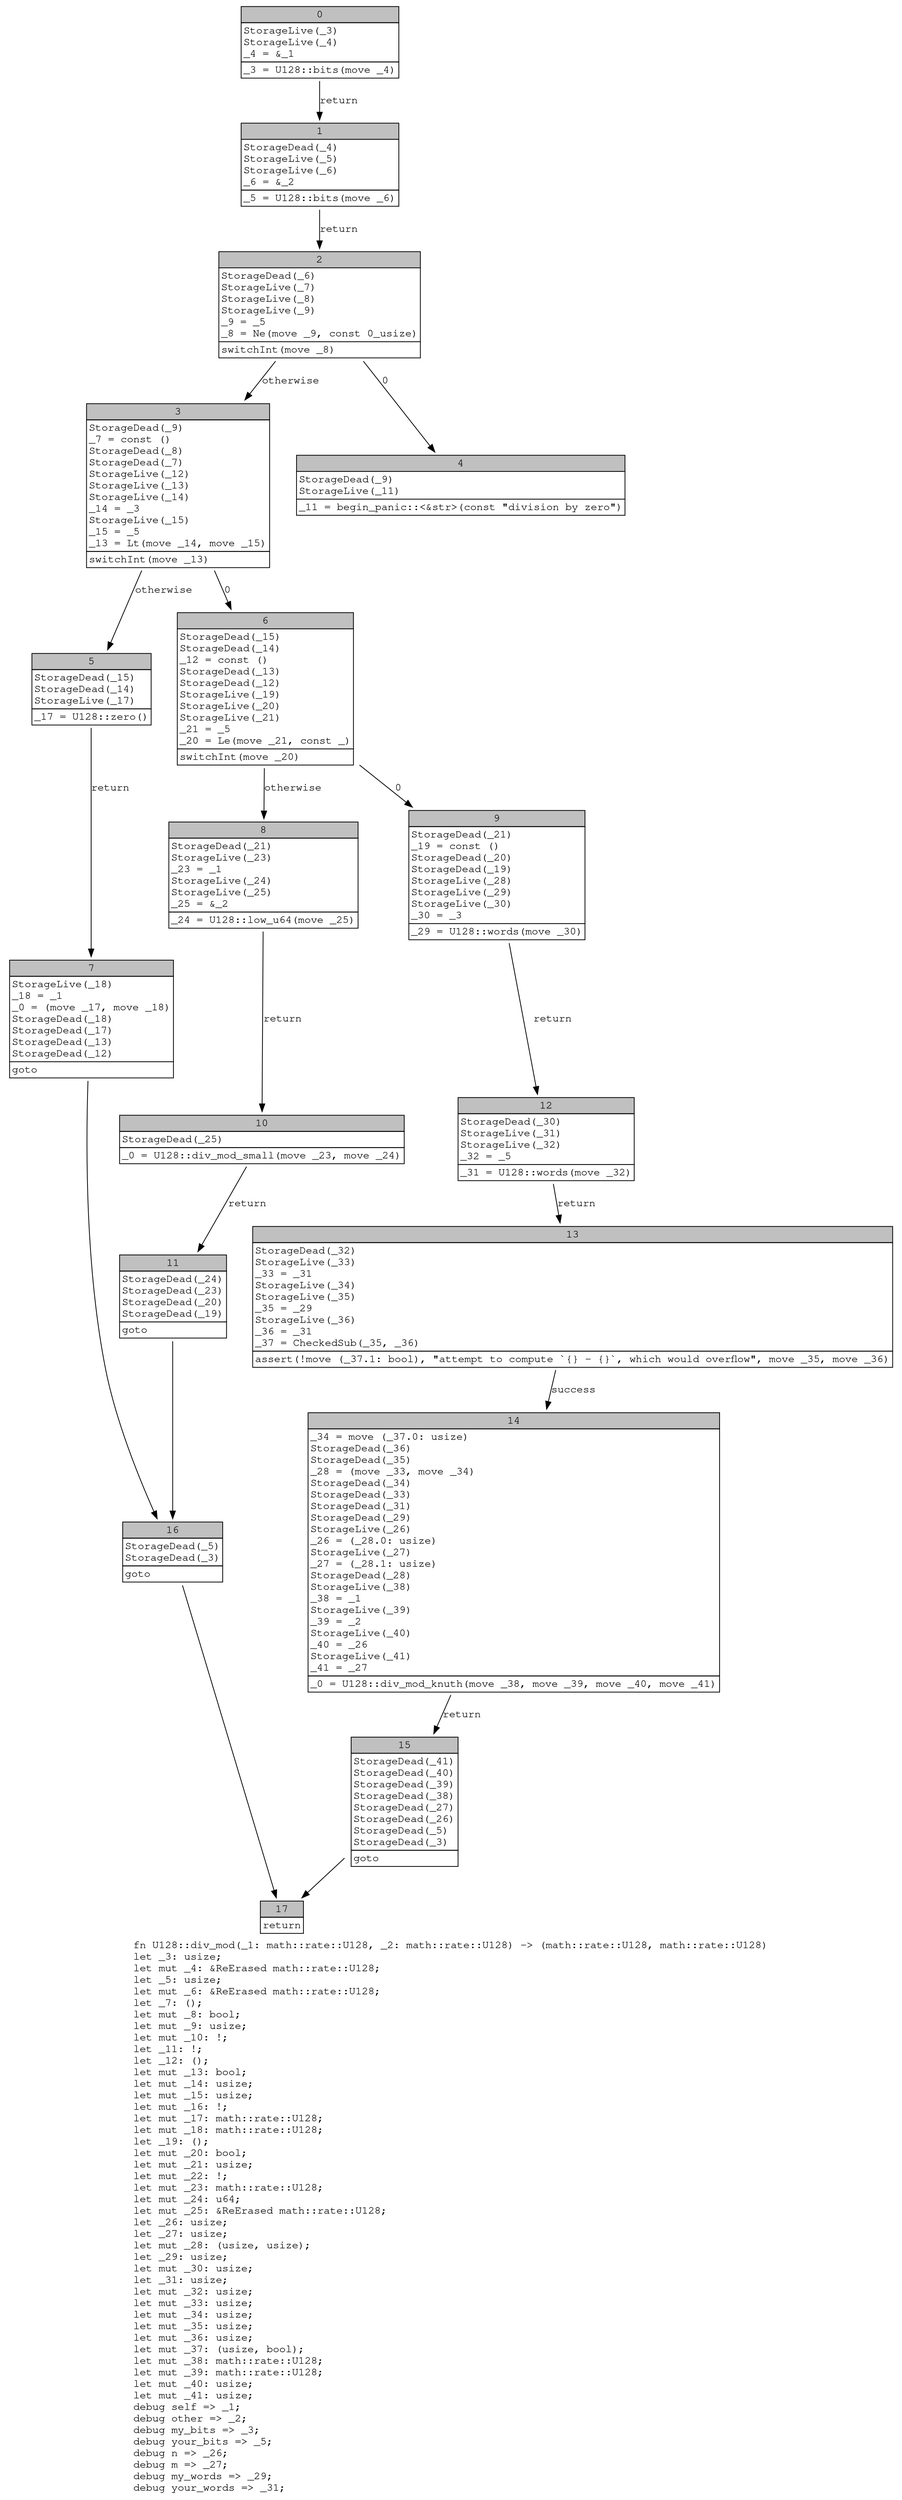 digraph Mir_0_1372 {
    graph [fontname="Courier, monospace"];
    node [fontname="Courier, monospace"];
    edge [fontname="Courier, monospace"];
    label=<fn U128::div_mod(_1: math::rate::U128, _2: math::rate::U128) -&gt; (math::rate::U128, math::rate::U128)<br align="left"/>let _3: usize;<br align="left"/>let mut _4: &amp;ReErased math::rate::U128;<br align="left"/>let _5: usize;<br align="left"/>let mut _6: &amp;ReErased math::rate::U128;<br align="left"/>let _7: ();<br align="left"/>let mut _8: bool;<br align="left"/>let mut _9: usize;<br align="left"/>let mut _10: !;<br align="left"/>let _11: !;<br align="left"/>let _12: ();<br align="left"/>let mut _13: bool;<br align="left"/>let mut _14: usize;<br align="left"/>let mut _15: usize;<br align="left"/>let mut _16: !;<br align="left"/>let mut _17: math::rate::U128;<br align="left"/>let mut _18: math::rate::U128;<br align="left"/>let _19: ();<br align="left"/>let mut _20: bool;<br align="left"/>let mut _21: usize;<br align="left"/>let mut _22: !;<br align="left"/>let mut _23: math::rate::U128;<br align="left"/>let mut _24: u64;<br align="left"/>let mut _25: &amp;ReErased math::rate::U128;<br align="left"/>let _26: usize;<br align="left"/>let _27: usize;<br align="left"/>let mut _28: (usize, usize);<br align="left"/>let _29: usize;<br align="left"/>let mut _30: usize;<br align="left"/>let _31: usize;<br align="left"/>let mut _32: usize;<br align="left"/>let mut _33: usize;<br align="left"/>let mut _34: usize;<br align="left"/>let mut _35: usize;<br align="left"/>let mut _36: usize;<br align="left"/>let mut _37: (usize, bool);<br align="left"/>let mut _38: math::rate::U128;<br align="left"/>let mut _39: math::rate::U128;<br align="left"/>let mut _40: usize;<br align="left"/>let mut _41: usize;<br align="left"/>debug self =&gt; _1;<br align="left"/>debug other =&gt; _2;<br align="left"/>debug my_bits =&gt; _3;<br align="left"/>debug your_bits =&gt; _5;<br align="left"/>debug n =&gt; _26;<br align="left"/>debug m =&gt; _27;<br align="left"/>debug my_words =&gt; _29;<br align="left"/>debug your_words =&gt; _31;<br align="left"/>>;
    bb0__0_1372 [shape="none", label=<<table border="0" cellborder="1" cellspacing="0"><tr><td bgcolor="gray" align="center" colspan="1">0</td></tr><tr><td align="left" balign="left">StorageLive(_3)<br/>StorageLive(_4)<br/>_4 = &amp;_1<br/></td></tr><tr><td align="left">_3 = U128::bits(move _4)</td></tr></table>>];
    bb1__0_1372 [shape="none", label=<<table border="0" cellborder="1" cellspacing="0"><tr><td bgcolor="gray" align="center" colspan="1">1</td></tr><tr><td align="left" balign="left">StorageDead(_4)<br/>StorageLive(_5)<br/>StorageLive(_6)<br/>_6 = &amp;_2<br/></td></tr><tr><td align="left">_5 = U128::bits(move _6)</td></tr></table>>];
    bb2__0_1372 [shape="none", label=<<table border="0" cellborder="1" cellspacing="0"><tr><td bgcolor="gray" align="center" colspan="1">2</td></tr><tr><td align="left" balign="left">StorageDead(_6)<br/>StorageLive(_7)<br/>StorageLive(_8)<br/>StorageLive(_9)<br/>_9 = _5<br/>_8 = Ne(move _9, const 0_usize)<br/></td></tr><tr><td align="left">switchInt(move _8)</td></tr></table>>];
    bb3__0_1372 [shape="none", label=<<table border="0" cellborder="1" cellspacing="0"><tr><td bgcolor="gray" align="center" colspan="1">3</td></tr><tr><td align="left" balign="left">StorageDead(_9)<br/>_7 = const ()<br/>StorageDead(_8)<br/>StorageDead(_7)<br/>StorageLive(_12)<br/>StorageLive(_13)<br/>StorageLive(_14)<br/>_14 = _3<br/>StorageLive(_15)<br/>_15 = _5<br/>_13 = Lt(move _14, move _15)<br/></td></tr><tr><td align="left">switchInt(move _13)</td></tr></table>>];
    bb4__0_1372 [shape="none", label=<<table border="0" cellborder="1" cellspacing="0"><tr><td bgcolor="gray" align="center" colspan="1">4</td></tr><tr><td align="left" balign="left">StorageDead(_9)<br/>StorageLive(_11)<br/></td></tr><tr><td align="left">_11 = begin_panic::&lt;&amp;str&gt;(const &quot;division by zero&quot;)</td></tr></table>>];
    bb5__0_1372 [shape="none", label=<<table border="0" cellborder="1" cellspacing="0"><tr><td bgcolor="gray" align="center" colspan="1">5</td></tr><tr><td align="left" balign="left">StorageDead(_15)<br/>StorageDead(_14)<br/>StorageLive(_17)<br/></td></tr><tr><td align="left">_17 = U128::zero()</td></tr></table>>];
    bb6__0_1372 [shape="none", label=<<table border="0" cellborder="1" cellspacing="0"><tr><td bgcolor="gray" align="center" colspan="1">6</td></tr><tr><td align="left" balign="left">StorageDead(_15)<br/>StorageDead(_14)<br/>_12 = const ()<br/>StorageDead(_13)<br/>StorageDead(_12)<br/>StorageLive(_19)<br/>StorageLive(_20)<br/>StorageLive(_21)<br/>_21 = _5<br/>_20 = Le(move _21, const _)<br/></td></tr><tr><td align="left">switchInt(move _20)</td></tr></table>>];
    bb7__0_1372 [shape="none", label=<<table border="0" cellborder="1" cellspacing="0"><tr><td bgcolor="gray" align="center" colspan="1">7</td></tr><tr><td align="left" balign="left">StorageLive(_18)<br/>_18 = _1<br/>_0 = (move _17, move _18)<br/>StorageDead(_18)<br/>StorageDead(_17)<br/>StorageDead(_13)<br/>StorageDead(_12)<br/></td></tr><tr><td align="left">goto</td></tr></table>>];
    bb8__0_1372 [shape="none", label=<<table border="0" cellborder="1" cellspacing="0"><tr><td bgcolor="gray" align="center" colspan="1">8</td></tr><tr><td align="left" balign="left">StorageDead(_21)<br/>StorageLive(_23)<br/>_23 = _1<br/>StorageLive(_24)<br/>StorageLive(_25)<br/>_25 = &amp;_2<br/></td></tr><tr><td align="left">_24 = U128::low_u64(move _25)</td></tr></table>>];
    bb9__0_1372 [shape="none", label=<<table border="0" cellborder="1" cellspacing="0"><tr><td bgcolor="gray" align="center" colspan="1">9</td></tr><tr><td align="left" balign="left">StorageDead(_21)<br/>_19 = const ()<br/>StorageDead(_20)<br/>StorageDead(_19)<br/>StorageLive(_28)<br/>StorageLive(_29)<br/>StorageLive(_30)<br/>_30 = _3<br/></td></tr><tr><td align="left">_29 = U128::words(move _30)</td></tr></table>>];
    bb10__0_1372 [shape="none", label=<<table border="0" cellborder="1" cellspacing="0"><tr><td bgcolor="gray" align="center" colspan="1">10</td></tr><tr><td align="left" balign="left">StorageDead(_25)<br/></td></tr><tr><td align="left">_0 = U128::div_mod_small(move _23, move _24)</td></tr></table>>];
    bb11__0_1372 [shape="none", label=<<table border="0" cellborder="1" cellspacing="0"><tr><td bgcolor="gray" align="center" colspan="1">11</td></tr><tr><td align="left" balign="left">StorageDead(_24)<br/>StorageDead(_23)<br/>StorageDead(_20)<br/>StorageDead(_19)<br/></td></tr><tr><td align="left">goto</td></tr></table>>];
    bb12__0_1372 [shape="none", label=<<table border="0" cellborder="1" cellspacing="0"><tr><td bgcolor="gray" align="center" colspan="1">12</td></tr><tr><td align="left" balign="left">StorageDead(_30)<br/>StorageLive(_31)<br/>StorageLive(_32)<br/>_32 = _5<br/></td></tr><tr><td align="left">_31 = U128::words(move _32)</td></tr></table>>];
    bb13__0_1372 [shape="none", label=<<table border="0" cellborder="1" cellspacing="0"><tr><td bgcolor="gray" align="center" colspan="1">13</td></tr><tr><td align="left" balign="left">StorageDead(_32)<br/>StorageLive(_33)<br/>_33 = _31<br/>StorageLive(_34)<br/>StorageLive(_35)<br/>_35 = _29<br/>StorageLive(_36)<br/>_36 = _31<br/>_37 = CheckedSub(_35, _36)<br/></td></tr><tr><td align="left">assert(!move (_37.1: bool), &quot;attempt to compute `{} - {}`, which would overflow&quot;, move _35, move _36)</td></tr></table>>];
    bb14__0_1372 [shape="none", label=<<table border="0" cellborder="1" cellspacing="0"><tr><td bgcolor="gray" align="center" colspan="1">14</td></tr><tr><td align="left" balign="left">_34 = move (_37.0: usize)<br/>StorageDead(_36)<br/>StorageDead(_35)<br/>_28 = (move _33, move _34)<br/>StorageDead(_34)<br/>StorageDead(_33)<br/>StorageDead(_31)<br/>StorageDead(_29)<br/>StorageLive(_26)<br/>_26 = (_28.0: usize)<br/>StorageLive(_27)<br/>_27 = (_28.1: usize)<br/>StorageDead(_28)<br/>StorageLive(_38)<br/>_38 = _1<br/>StorageLive(_39)<br/>_39 = _2<br/>StorageLive(_40)<br/>_40 = _26<br/>StorageLive(_41)<br/>_41 = _27<br/></td></tr><tr><td align="left">_0 = U128::div_mod_knuth(move _38, move _39, move _40, move _41)</td></tr></table>>];
    bb15__0_1372 [shape="none", label=<<table border="0" cellborder="1" cellspacing="0"><tr><td bgcolor="gray" align="center" colspan="1">15</td></tr><tr><td align="left" balign="left">StorageDead(_41)<br/>StorageDead(_40)<br/>StorageDead(_39)<br/>StorageDead(_38)<br/>StorageDead(_27)<br/>StorageDead(_26)<br/>StorageDead(_5)<br/>StorageDead(_3)<br/></td></tr><tr><td align="left">goto</td></tr></table>>];
    bb16__0_1372 [shape="none", label=<<table border="0" cellborder="1" cellspacing="0"><tr><td bgcolor="gray" align="center" colspan="1">16</td></tr><tr><td align="left" balign="left">StorageDead(_5)<br/>StorageDead(_3)<br/></td></tr><tr><td align="left">goto</td></tr></table>>];
    bb17__0_1372 [shape="none", label=<<table border="0" cellborder="1" cellspacing="0"><tr><td bgcolor="gray" align="center" colspan="1">17</td></tr><tr><td align="left">return</td></tr></table>>];
    bb0__0_1372 -> bb1__0_1372 [label="return"];
    bb1__0_1372 -> bb2__0_1372 [label="return"];
    bb2__0_1372 -> bb4__0_1372 [label="0"];
    bb2__0_1372 -> bb3__0_1372 [label="otherwise"];
    bb3__0_1372 -> bb6__0_1372 [label="0"];
    bb3__0_1372 -> bb5__0_1372 [label="otherwise"];
    bb5__0_1372 -> bb7__0_1372 [label="return"];
    bb6__0_1372 -> bb9__0_1372 [label="0"];
    bb6__0_1372 -> bb8__0_1372 [label="otherwise"];
    bb7__0_1372 -> bb16__0_1372 [label=""];
    bb8__0_1372 -> bb10__0_1372 [label="return"];
    bb9__0_1372 -> bb12__0_1372 [label="return"];
    bb10__0_1372 -> bb11__0_1372 [label="return"];
    bb11__0_1372 -> bb16__0_1372 [label=""];
    bb12__0_1372 -> bb13__0_1372 [label="return"];
    bb13__0_1372 -> bb14__0_1372 [label="success"];
    bb14__0_1372 -> bb15__0_1372 [label="return"];
    bb15__0_1372 -> bb17__0_1372 [label=""];
    bb16__0_1372 -> bb17__0_1372 [label=""];
}
